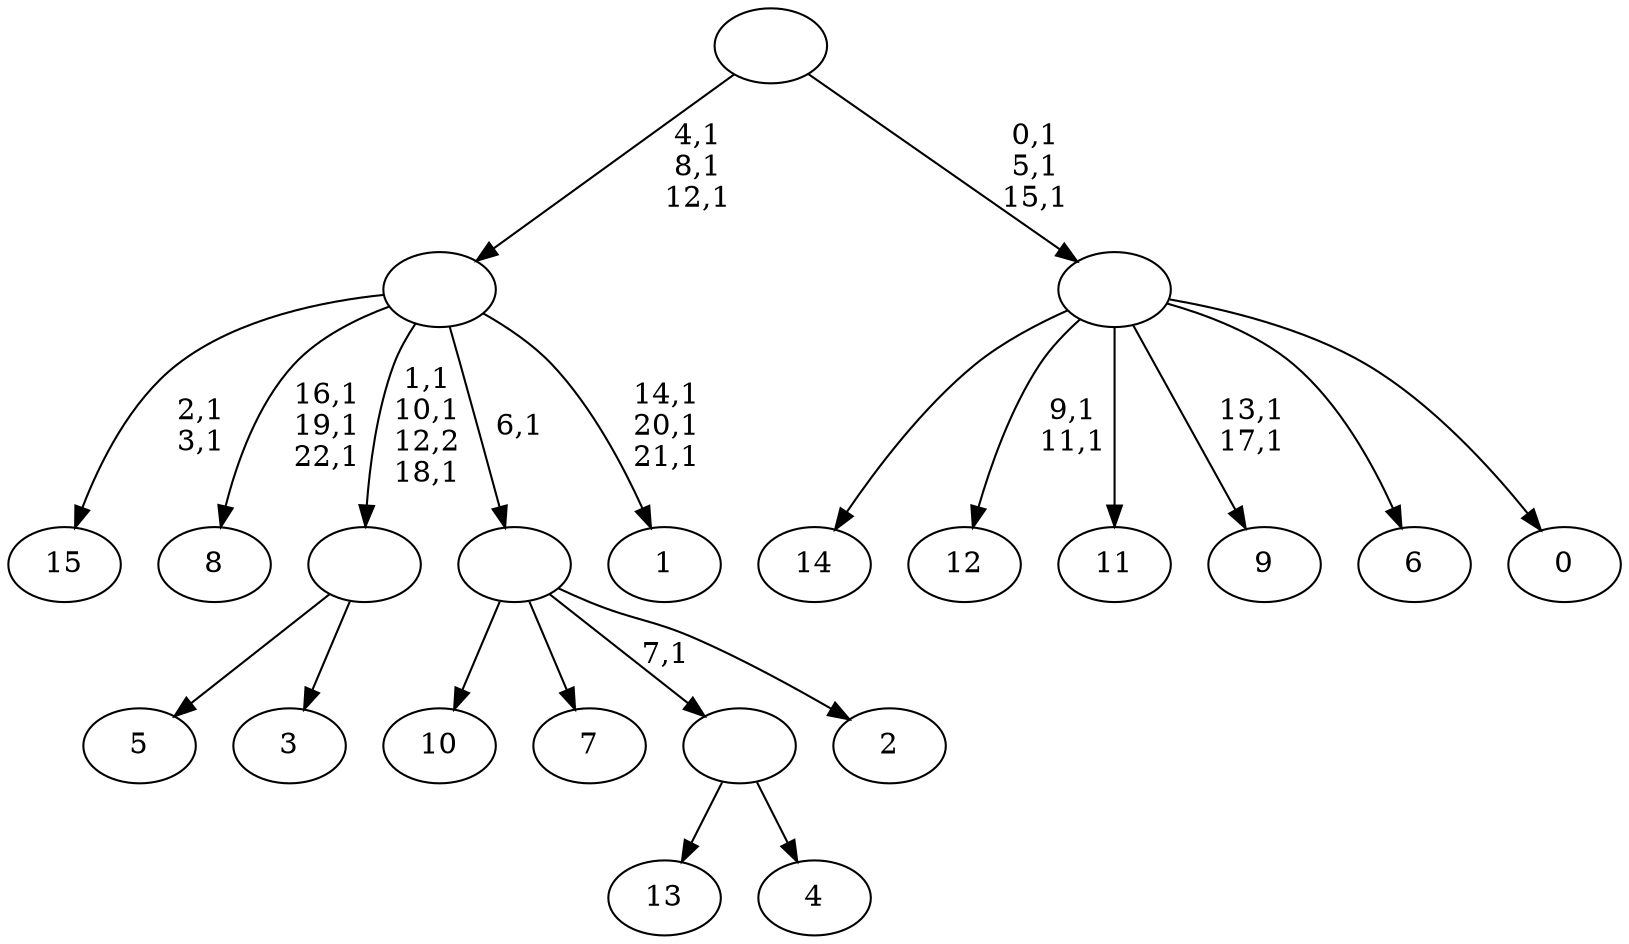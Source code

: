 digraph T {
	39 [label="15"]
	36 [label="14"]
	35 [label="13"]
	34 [label="12"]
	31 [label="11"]
	30 [label="10"]
	29 [label="9"]
	26 [label="8"]
	22 [label="7"]
	21 [label="6"]
	20 [label="5"]
	19 [label="4"]
	18 [label=""]
	17 [label="3"]
	16 [label=""]
	13 [label="2"]
	12 [label=""]
	11 [label="1"]
	7 [label=""]
	4 [label="0"]
	3 [label=""]
	0 [label=""]
	18 -> 35 [label=""]
	18 -> 19 [label=""]
	16 -> 20 [label=""]
	16 -> 17 [label=""]
	12 -> 30 [label=""]
	12 -> 22 [label=""]
	12 -> 18 [label="7,1"]
	12 -> 13 [label=""]
	7 -> 11 [label="14,1\n20,1\n21,1"]
	7 -> 16 [label="1,1\n10,1\n12,2\n18,1"]
	7 -> 26 [label="16,1\n19,1\n22,1"]
	7 -> 39 [label="2,1\n3,1"]
	7 -> 12 [label="6,1"]
	3 -> 29 [label="13,1\n17,1"]
	3 -> 34 [label="9,1\n11,1"]
	3 -> 36 [label=""]
	3 -> 31 [label=""]
	3 -> 21 [label=""]
	3 -> 4 [label=""]
	0 -> 3 [label="0,1\n5,1\n15,1"]
	0 -> 7 [label="4,1\n8,1\n12,1"]
}
